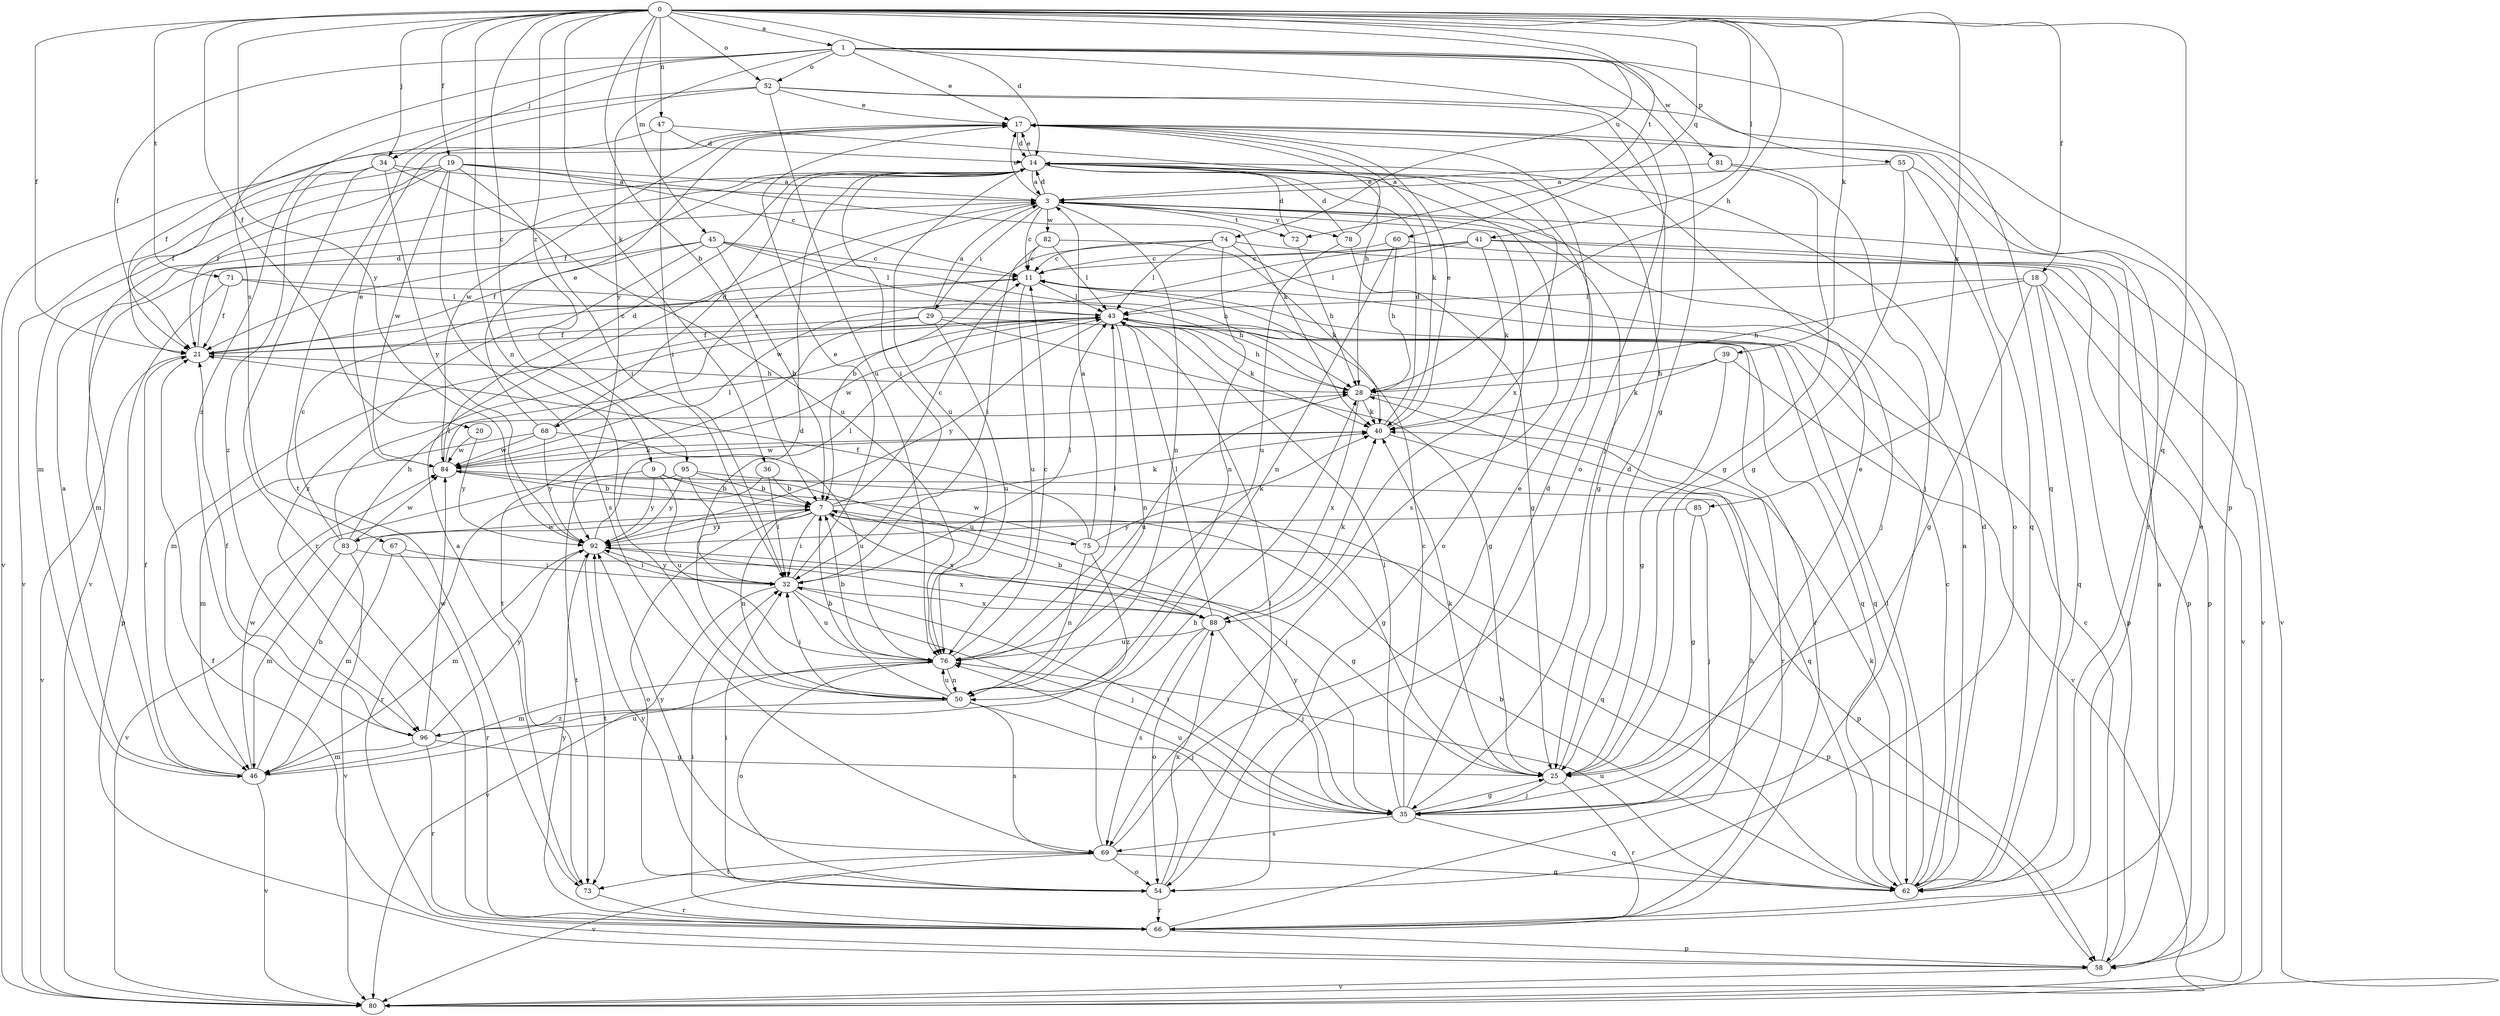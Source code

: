 strict digraph  {
0;
1;
3;
7;
9;
11;
14;
17;
18;
19;
20;
21;
25;
28;
29;
32;
34;
35;
36;
39;
40;
41;
43;
45;
46;
47;
50;
52;
54;
55;
58;
60;
62;
66;
67;
68;
69;
71;
72;
73;
74;
75;
76;
78;
80;
81;
82;
83;
84;
85;
88;
92;
95;
96;
0 -> 1  [label=a];
0 -> 7  [label=b];
0 -> 9  [label=c];
0 -> 14  [label=d];
0 -> 18  [label=f];
0 -> 19  [label=f];
0 -> 20  [label=f];
0 -> 21  [label=f];
0 -> 28  [label=h];
0 -> 34  [label=j];
0 -> 36  [label=k];
0 -> 39  [label=k];
0 -> 41  [label=l];
0 -> 45  [label=m];
0 -> 47  [label=n];
0 -> 50  [label=n];
0 -> 52  [label=o];
0 -> 60  [label=q];
0 -> 62  [label=q];
0 -> 71  [label=t];
0 -> 72  [label=t];
0 -> 74  [label=u];
0 -> 85  [label=x];
0 -> 92  [label=y];
0 -> 95  [label=z];
1 -> 17  [label=e];
1 -> 21  [label=f];
1 -> 25  [label=g];
1 -> 34  [label=j];
1 -> 52  [label=o];
1 -> 54  [label=o];
1 -> 55  [label=p];
1 -> 58  [label=p];
1 -> 67  [label=s];
1 -> 81  [label=w];
1 -> 92  [label=y];
3 -> 11  [label=c];
3 -> 14  [label=d];
3 -> 17  [label=e];
3 -> 25  [label=g];
3 -> 29  [label=i];
3 -> 50  [label=n];
3 -> 54  [label=o];
3 -> 68  [label=s];
3 -> 72  [label=t];
3 -> 78  [label=v];
3 -> 82  [label=w];
7 -> 11  [label=c];
7 -> 32  [label=i];
7 -> 40  [label=k];
7 -> 50  [label=n];
7 -> 54  [label=o];
7 -> 62  [label=q];
7 -> 75  [label=u];
7 -> 83  [label=w];
7 -> 88  [label=x];
7 -> 92  [label=y];
9 -> 7  [label=b];
9 -> 35  [label=j];
9 -> 76  [label=u];
9 -> 80  [label=v];
9 -> 92  [label=y];
11 -> 43  [label=l];
11 -> 76  [label=u];
14 -> 3  [label=a];
14 -> 17  [label=e];
14 -> 21  [label=f];
14 -> 32  [label=i];
14 -> 69  [label=s];
14 -> 76  [label=u];
14 -> 80  [label=v];
14 -> 88  [label=x];
17 -> 14  [label=d];
17 -> 40  [label=k];
17 -> 66  [label=r];
17 -> 80  [label=v];
17 -> 84  [label=w];
18 -> 25  [label=g];
18 -> 28  [label=h];
18 -> 43  [label=l];
18 -> 58  [label=p];
18 -> 62  [label=q];
18 -> 80  [label=v];
19 -> 3  [label=a];
19 -> 11  [label=c];
19 -> 21  [label=f];
19 -> 32  [label=i];
19 -> 40  [label=k];
19 -> 46  [label=m];
19 -> 69  [label=s];
19 -> 80  [label=v];
19 -> 84  [label=w];
20 -> 84  [label=w];
20 -> 92  [label=y];
21 -> 11  [label=c];
21 -> 14  [label=d];
21 -> 28  [label=h];
21 -> 80  [label=v];
25 -> 14  [label=d];
25 -> 35  [label=j];
25 -> 40  [label=k];
25 -> 66  [label=r];
28 -> 40  [label=k];
28 -> 66  [label=r];
28 -> 76  [label=u];
28 -> 88  [label=x];
29 -> 3  [label=a];
29 -> 21  [label=f];
29 -> 25  [label=g];
29 -> 62  [label=q];
29 -> 73  [label=t];
29 -> 76  [label=u];
32 -> 17  [label=e];
32 -> 35  [label=j];
32 -> 43  [label=l];
32 -> 76  [label=u];
32 -> 80  [label=v];
32 -> 88  [label=x];
32 -> 92  [label=y];
34 -> 3  [label=a];
34 -> 21  [label=f];
34 -> 66  [label=r];
34 -> 76  [label=u];
34 -> 92  [label=y];
34 -> 96  [label=z];
35 -> 11  [label=c];
35 -> 14  [label=d];
35 -> 17  [label=e];
35 -> 25  [label=g];
35 -> 32  [label=i];
35 -> 43  [label=l];
35 -> 62  [label=q];
35 -> 69  [label=s];
35 -> 76  [label=u];
35 -> 92  [label=y];
36 -> 7  [label=b];
36 -> 32  [label=i];
36 -> 66  [label=r];
39 -> 25  [label=g];
39 -> 28  [label=h];
39 -> 40  [label=k];
39 -> 80  [label=v];
40 -> 14  [label=d];
40 -> 17  [label=e];
40 -> 62  [label=q];
40 -> 84  [label=w];
41 -> 11  [label=c];
41 -> 40  [label=k];
41 -> 43  [label=l];
41 -> 58  [label=p];
41 -> 80  [label=v];
41 -> 84  [label=w];
43 -> 21  [label=f];
43 -> 28  [label=h];
43 -> 40  [label=k];
43 -> 46  [label=m];
43 -> 50  [label=n];
43 -> 62  [label=q];
43 -> 66  [label=r];
43 -> 84  [label=w];
43 -> 92  [label=y];
45 -> 7  [label=b];
45 -> 11  [label=c];
45 -> 21  [label=f];
45 -> 28  [label=h];
45 -> 43  [label=l];
45 -> 46  [label=m];
45 -> 96  [label=z];
46 -> 3  [label=a];
46 -> 7  [label=b];
46 -> 21  [label=f];
46 -> 76  [label=u];
46 -> 80  [label=v];
46 -> 84  [label=w];
47 -> 14  [label=d];
47 -> 21  [label=f];
47 -> 28  [label=h];
47 -> 32  [label=i];
50 -> 7  [label=b];
50 -> 14  [label=d];
50 -> 32  [label=i];
50 -> 35  [label=j];
50 -> 69  [label=s];
50 -> 76  [label=u];
50 -> 96  [label=z];
52 -> 17  [label=e];
52 -> 35  [label=j];
52 -> 62  [label=q];
52 -> 73  [label=t];
52 -> 76  [label=u];
52 -> 96  [label=z];
54 -> 32  [label=i];
54 -> 43  [label=l];
54 -> 66  [label=r];
54 -> 88  [label=x];
54 -> 92  [label=y];
55 -> 3  [label=a];
55 -> 25  [label=g];
55 -> 54  [label=o];
55 -> 62  [label=q];
58 -> 3  [label=a];
58 -> 11  [label=c];
58 -> 21  [label=f];
58 -> 80  [label=v];
60 -> 11  [label=c];
60 -> 28  [label=h];
60 -> 50  [label=n];
60 -> 58  [label=p];
62 -> 3  [label=a];
62 -> 7  [label=b];
62 -> 11  [label=c];
62 -> 14  [label=d];
62 -> 40  [label=k];
62 -> 43  [label=l];
62 -> 76  [label=u];
66 -> 17  [label=e];
66 -> 28  [label=h];
66 -> 32  [label=i];
66 -> 58  [label=p];
66 -> 92  [label=y];
67 -> 32  [label=i];
67 -> 46  [label=m];
67 -> 66  [label=r];
68 -> 14  [label=d];
68 -> 17  [label=e];
68 -> 46  [label=m];
68 -> 76  [label=u];
68 -> 84  [label=w];
68 -> 92  [label=y];
69 -> 17  [label=e];
69 -> 28  [label=h];
69 -> 54  [label=o];
69 -> 62  [label=q];
69 -> 73  [label=t];
69 -> 80  [label=v];
69 -> 92  [label=y];
71 -> 21  [label=f];
71 -> 28  [label=h];
71 -> 43  [label=l];
71 -> 58  [label=p];
72 -> 14  [label=d];
72 -> 28  [label=h];
73 -> 3  [label=a];
73 -> 66  [label=r];
74 -> 7  [label=b];
74 -> 11  [label=c];
74 -> 35  [label=j];
74 -> 43  [label=l];
74 -> 50  [label=n];
74 -> 80  [label=v];
75 -> 3  [label=a];
75 -> 21  [label=f];
75 -> 40  [label=k];
75 -> 50  [label=n];
75 -> 58  [label=p];
75 -> 84  [label=w];
75 -> 96  [label=z];
76 -> 7  [label=b];
76 -> 11  [label=c];
76 -> 43  [label=l];
76 -> 46  [label=m];
76 -> 50  [label=n];
76 -> 54  [label=o];
78 -> 14  [label=d];
78 -> 17  [label=e];
78 -> 25  [label=g];
78 -> 76  [label=u];
81 -> 3  [label=a];
81 -> 25  [label=g];
81 -> 35  [label=j];
82 -> 11  [label=c];
82 -> 32  [label=i];
82 -> 40  [label=k];
82 -> 43  [label=l];
83 -> 11  [label=c];
83 -> 25  [label=g];
83 -> 28  [label=h];
83 -> 43  [label=l];
83 -> 46  [label=m];
83 -> 80  [label=v];
83 -> 84  [label=w];
84 -> 7  [label=b];
84 -> 14  [label=d];
84 -> 17  [label=e];
84 -> 40  [label=k];
84 -> 43  [label=l];
84 -> 58  [label=p];
85 -> 25  [label=g];
85 -> 35  [label=j];
85 -> 92  [label=y];
88 -> 7  [label=b];
88 -> 35  [label=j];
88 -> 40  [label=k];
88 -> 43  [label=l];
88 -> 54  [label=o];
88 -> 69  [label=s];
88 -> 76  [label=u];
92 -> 32  [label=i];
92 -> 43  [label=l];
92 -> 46  [label=m];
92 -> 73  [label=t];
92 -> 88  [label=x];
95 -> 7  [label=b];
95 -> 25  [label=g];
95 -> 32  [label=i];
95 -> 73  [label=t];
95 -> 92  [label=y];
96 -> 21  [label=f];
96 -> 25  [label=g];
96 -> 46  [label=m];
96 -> 66  [label=r];
96 -> 84  [label=w];
96 -> 92  [label=y];
}
